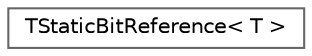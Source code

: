 digraph "Graphical Class Hierarchy"
{
 // INTERACTIVE_SVG=YES
 // LATEX_PDF_SIZE
  bgcolor="transparent";
  edge [fontname=Helvetica,fontsize=10,labelfontname=Helvetica,labelfontsize=10];
  node [fontname=Helvetica,fontsize=10,shape=box,height=0.2,width=0.4];
  rankdir="LR";
  Node0 [id="Node000000",label="TStaticBitReference\< T \>",height=0.2,width=0.4,color="grey40", fillcolor="white", style="filled",URL="$dc/d0d/classTStaticBitReference.html",tooltip="Used to read/write a bit in the static array as a bool."];
}
